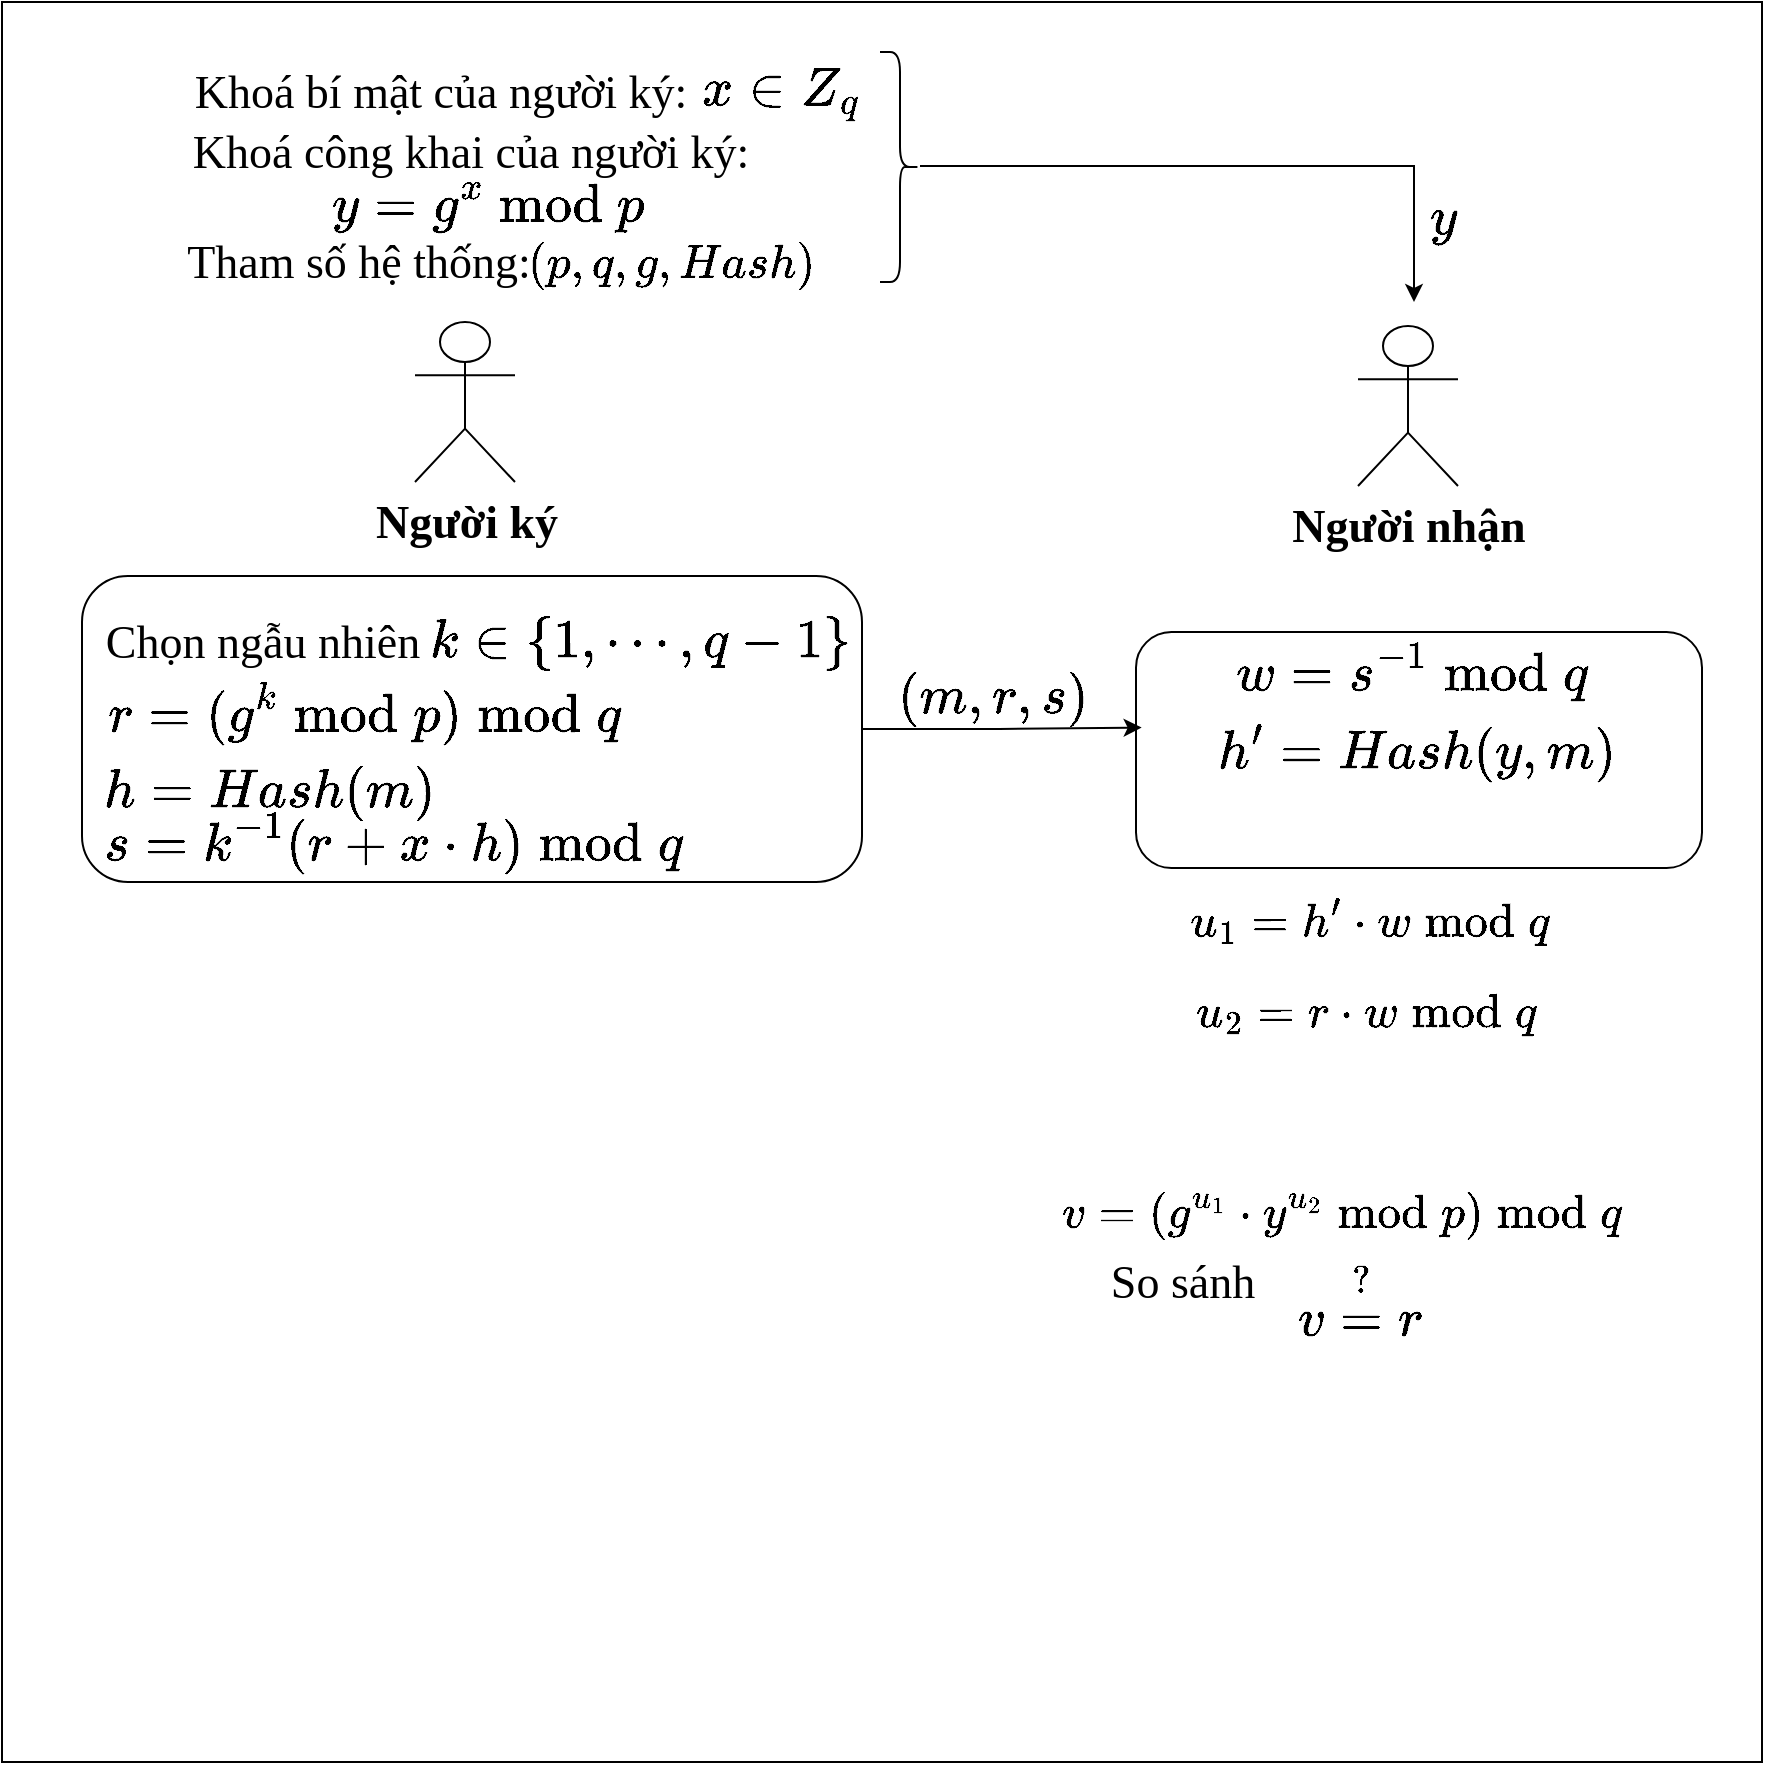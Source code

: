 <mxfile version="28.0.7">
  <diagram name="Page-1" id="qSMxM4YashP0dXg1EBgw">
    <mxGraphModel dx="2253" dy="832" grid="1" gridSize="10" guides="1" tooltips="1" connect="1" arrows="1" fold="1" page="1" pageScale="1" pageWidth="827" pageHeight="1169" math="1" shadow="0">
      <root>
        <mxCell id="0" />
        <mxCell id="1" parent="0" />
        <mxCell id="fhbaP9E7x-E9a4_xxzBg-1" value="" style="rounded=0;whiteSpace=wrap;html=1;" vertex="1" parent="1">
          <mxGeometry x="-140" y="150" width="880" height="880" as="geometry" />
        </mxCell>
        <mxCell id="fhbaP9E7x-E9a4_xxzBg-2" value="" style="rounded=1;whiteSpace=wrap;html=1;" vertex="1" parent="1">
          <mxGeometry x="427" y="465" width="283" height="118" as="geometry" />
        </mxCell>
        <mxCell id="fhbaP9E7x-E9a4_xxzBg-3" value="&lt;font style=&quot;font-size: 23px;&quot;&gt;$$w=s^{-1} \bmod q$$&lt;/font&gt;" style="text;html=1;align=center;verticalAlign=middle;resizable=0;points=[];autosize=1;strokeColor=none;fillColor=none;fontSize=14;" vertex="1" parent="1">
          <mxGeometry x="440" y="465" width="250" height="40" as="geometry" />
        </mxCell>
        <mxCell id="fhbaP9E7x-E9a4_xxzBg-4" value="&lt;font style=&quot;font-size: 23px;&quot;&gt;$$h&#39;=Hash(y, m)$$&lt;/font&gt;" style="text;html=1;align=center;verticalAlign=middle;resizable=0;points=[];autosize=1;strokeColor=none;fillColor=none;fontSize=14;" vertex="1" parent="1">
          <mxGeometry x="457" y="505" width="220" height="40" as="geometry" />
        </mxCell>
        <mxCell id="fhbaP9E7x-E9a4_xxzBg-5" value="&lt;b&gt;&lt;font face=&quot;Times New Roman&quot; style=&quot;font-size: 23px;&quot;&gt;Người ký&lt;/font&gt;&lt;/b&gt;" style="shape=umlActor;verticalLabelPosition=bottom;verticalAlign=top;html=1;outlineConnect=0;" vertex="1" parent="1">
          <mxGeometry x="66.5" y="310" width="50" height="80" as="geometry" />
        </mxCell>
        <mxCell id="fhbaP9E7x-E9a4_xxzBg-6" value="" style="rounded=1;whiteSpace=wrap;html=1;" vertex="1" parent="1">
          <mxGeometry x="-100" y="437" width="390" height="153" as="geometry" />
        </mxCell>
        <mxCell id="fhbaP9E7x-E9a4_xxzBg-7" value="&lt;b&gt;&lt;font face=&quot;Times New Roman&quot; style=&quot;font-size: 23px;&quot;&gt;Người nhận&lt;/font&gt;&lt;/b&gt;" style="shape=umlActor;verticalLabelPosition=bottom;verticalAlign=top;html=1;outlineConnect=0;" vertex="1" parent="1">
          <mxGeometry x="538" y="312" width="50" height="80" as="geometry" />
        </mxCell>
        <mxCell id="fhbaP9E7x-E9a4_xxzBg-8" value="&lt;span style=&quot;font-size: 23px; white-space: normal;&quot;&gt;&amp;nbsp;$$v\stackrel{?}{=} r$$&lt;/span&gt;&lt;br&gt;&lt;div&gt;&lt;span style=&quot;font-size: 23px; white-space: normal;&quot;&gt;&lt;br&gt;&lt;/span&gt;&lt;/div&gt;" style="text;html=1;align=center;verticalAlign=middle;resizable=0;points=[];autosize=1;strokeColor=none;fillColor=none;" vertex="1" parent="1">
          <mxGeometry x="414" y="780" width="250" height="70" as="geometry" />
        </mxCell>
        <mxCell id="fhbaP9E7x-E9a4_xxzBg-9" value="&lt;font face=&quot;Times New Roman&quot; style=&quot;font-size: 23px;&quot;&gt;So sánh&lt;/font&gt;" style="text;html=1;align=center;verticalAlign=middle;resizable=0;points=[];autosize=1;strokeColor=none;fillColor=none;" vertex="1" parent="1">
          <mxGeometry x="400" y="770" width="100" height="40" as="geometry" />
        </mxCell>
        <mxCell id="fhbaP9E7x-E9a4_xxzBg-10" style="edgeStyle=orthogonalEdgeStyle;rounded=0;orthogonalLoop=1;jettySize=auto;html=1;entryX=0.01;entryY=0.405;entryDx=0;entryDy=0;entryPerimeter=0;" edge="1" parent="1" source="fhbaP9E7x-E9a4_xxzBg-6" target="fhbaP9E7x-E9a4_xxzBg-2">
          <mxGeometry relative="1" as="geometry" />
        </mxCell>
        <mxCell id="fhbaP9E7x-E9a4_xxzBg-11" value="&lt;font style=&quot;font-size: 23px;&quot;&gt;$$(m, r, s)$$&lt;/font&gt;" style="text;html=1;align=center;verticalAlign=middle;resizable=0;points=[];autosize=1;strokeColor=none;fillColor=none;" vertex="1" parent="1">
          <mxGeometry x="280" y="478" width="150" height="40" as="geometry" />
        </mxCell>
        <mxCell id="fhbaP9E7x-E9a4_xxzBg-12" value="&lt;font style=&quot;font-size: 23px;&quot;&gt;$$x\in Z_q$$&lt;/font&gt;" style="text;html=1;align=center;verticalAlign=middle;resizable=0;points=[];autosize=1;strokeColor=none;fillColor=none;" vertex="1" parent="1">
          <mxGeometry x="169" y="175" width="160" height="40" as="geometry" />
        </mxCell>
        <mxCell id="fhbaP9E7x-E9a4_xxzBg-13" value="&lt;font face=&quot;Times New Roman&quot; style=&quot;font-size: 23px;&quot;&gt;Khoá bí mật của người ký:&lt;/font&gt;" style="text;html=1;align=center;verticalAlign=middle;resizable=0;points=[];autosize=1;strokeColor=none;fillColor=none;" vertex="1" parent="1">
          <mxGeometry x="-56.5" y="175" width="270" height="40" as="geometry" />
        </mxCell>
        <mxCell id="fhbaP9E7x-E9a4_xxzBg-14" value="&lt;font face=&quot;Times New Roman&quot; style=&quot;font-size: 23px;&quot;&gt;Khoá công khai của người ký:&lt;/font&gt;" style="text;html=1;align=center;verticalAlign=middle;resizable=0;points=[];autosize=1;strokeColor=none;fillColor=none;" vertex="1" parent="1">
          <mxGeometry x="-56.5" y="205" width="300" height="40" as="geometry" />
        </mxCell>
        <mxCell id="fhbaP9E7x-E9a4_xxzBg-15" value="&lt;font style=&quot;font-size: 23px;&quot;&gt;$$y=g^x \text{ mod } &amp;nbsp;p$$&lt;/font&gt;" style="text;html=1;align=center;verticalAlign=middle;resizable=0;points=[];autosize=1;strokeColor=none;fillColor=none;" vertex="1" parent="1">
          <mxGeometry x="-37" y="232" width="280" height="40" as="geometry" />
        </mxCell>
        <mxCell id="fhbaP9E7x-E9a4_xxzBg-16" value="&lt;span style=&quot;caret-color: rgb(0, 0, 0); color: rgb(0, 0, 0); font-family: Helvetica; font-size: 23px; font-style: normal; font-variant-caps: normal; font-weight: 400; letter-spacing: normal; text-align: center; text-indent: 0px; text-transform: none; white-space: nowrap; word-spacing: 0px; -webkit-text-stroke-width: 0px; background-color: rgb(236, 236, 236); text-decoration: none; float: none; display: inline !important;&quot;&gt;$$y$$&lt;/span&gt;" style="text;whiteSpace=wrap;html=1;" vertex="1" parent="1">
          <mxGeometry x="572" y="215" width="100" height="50" as="geometry" />
        </mxCell>
        <mxCell id="fhbaP9E7x-E9a4_xxzBg-17" value="" style="shape=curlyBracket;whiteSpace=wrap;html=1;rounded=1;flipH=1;labelPosition=right;verticalLabelPosition=middle;align=left;verticalAlign=middle;" vertex="1" parent="1">
          <mxGeometry x="299" y="175" width="20" height="115" as="geometry" />
        </mxCell>
        <mxCell id="fhbaP9E7x-E9a4_xxzBg-18" value="&lt;font style=&quot;font-size: 23px;&quot;&gt;$$r=(g^k \bmod p) \bmod q$$&lt;/font&gt;" style="text;html=1;align=center;verticalAlign=middle;resizable=0;points=[];autosize=1;strokeColor=none;fillColor=none;fontSize=14;" vertex="1" parent="1">
          <mxGeometry x="-124" y="485" width="330" height="40" as="geometry" />
        </mxCell>
        <mxCell id="fhbaP9E7x-E9a4_xxzBg-19" value="&lt;font style=&quot;font-size: 23px;&quot;&gt;$$h=Hash(m)$$&lt;/font&gt;" style="text;html=1;align=center;verticalAlign=middle;resizable=0;points=[];autosize=1;strokeColor=none;fillColor=none;fontSize=14;" vertex="1" parent="1">
          <mxGeometry x="-102" y="525" width="190" height="40" as="geometry" />
        </mxCell>
        <mxCell id="fhbaP9E7x-E9a4_xxzBg-20" value="&lt;font style=&quot;font-size: 23px;&quot;&gt;$$s=k^{-1}(r+x\cdot h) &amp;nbsp;\bmod q$$&lt;/font&gt;" style="text;html=1;align=center;verticalAlign=middle;resizable=0;points=[];autosize=1;strokeColor=none;fillColor=none;fontSize=14;" vertex="1" parent="1">
          <mxGeometry x="-130" y="550" width="370" height="40" as="geometry" />
        </mxCell>
        <mxCell id="fhbaP9E7x-E9a4_xxzBg-21" value="&lt;font style=&quot;font-size: 23px;&quot; face=&quot;Times New Roman&quot;&gt;Chọn ngẫu nhiên&lt;/font&gt;" style="text;html=1;align=center;verticalAlign=middle;resizable=0;points=[];autosize=1;strokeColor=none;fillColor=none;fontSize=14;" vertex="1" parent="1">
          <mxGeometry x="-100" y="450.0" width="180" height="40" as="geometry" />
        </mxCell>
        <mxCell id="fhbaP9E7x-E9a4_xxzBg-22" value="&lt;font style=&quot;font-size: 23px;&quot;&gt;$$k \in \{1,\cdots, q-1\}$$&lt;/font&gt;" style="text;html=1;align=center;verticalAlign=middle;resizable=0;points=[];autosize=1;strokeColor=none;fillColor=none;fontSize=14;" vertex="1" parent="1">
          <mxGeometry x="39" y="450.0" width="280" height="40" as="geometry" />
        </mxCell>
        <mxCell id="fhbaP9E7x-E9a4_xxzBg-23" value="&lt;span style=&quot;font-family: &amp;quot;Times New Roman&amp;quot;;&quot;&gt;&lt;font style=&quot;font-size: 23px;&quot;&gt;$$(p, q, g, Hash)$$&lt;/font&gt;&lt;/span&gt;" style="text;html=1;align=center;verticalAlign=middle;resizable=0;points=[];autosize=1;strokeColor=none;fillColor=none;fontSize=14;" vertex="1" parent="1">
          <mxGeometry x="94" y="260" width="200" height="40" as="geometry" />
        </mxCell>
        <mxCell id="fhbaP9E7x-E9a4_xxzBg-24" value="&lt;font style=&quot;font-size: 23px;&quot; face=&quot;Times New Roman&quot;&gt;Tham số hệ thống:&lt;/font&gt;" style="text;html=1;align=center;verticalAlign=middle;resizable=0;points=[];autosize=1;strokeColor=none;fillColor=none;fontSize=14;" vertex="1" parent="1">
          <mxGeometry x="-62" y="260" width="200" height="40" as="geometry" />
        </mxCell>
        <mxCell id="fhbaP9E7x-E9a4_xxzBg-25" style="edgeStyle=orthogonalEdgeStyle;rounded=0;orthogonalLoop=1;jettySize=auto;html=1;" edge="1" parent="1">
          <mxGeometry relative="1" as="geometry">
            <mxPoint x="566" y="300" as="targetPoint" />
            <mxPoint x="319" y="232" as="sourcePoint" />
            <Array as="points">
              <mxPoint x="423" y="232" />
              <mxPoint x="567" y="232" />
            </Array>
          </mxGeometry>
        </mxCell>
        <mxCell id="fhbaP9E7x-E9a4_xxzBg-27" value="&lt;font style=&quot;font-size: 23px;&quot; face=&quot;Times New Roman&quot;&gt;$$u_1=h&#39;\cdot w \bmod q$$&lt;/font&gt;" style="text;html=1;align=center;verticalAlign=middle;whiteSpace=wrap;rounded=0;" vertex="1" parent="1">
          <mxGeometry x="414" y="595" width="260" height="30" as="geometry" />
        </mxCell>
        <mxCell id="fhbaP9E7x-E9a4_xxzBg-28" value="&lt;font style=&quot;font-size: 23px;&quot; face=&quot;Times New Roman&quot;&gt;$$u_2=r\cdot w \bmod q$$&lt;/font&gt;" style="text;html=1;align=center;verticalAlign=middle;whiteSpace=wrap;rounded=0;" vertex="1" parent="1">
          <mxGeometry x="412" y="640" width="260" height="30" as="geometry" />
        </mxCell>
        <mxCell id="fhbaP9E7x-E9a4_xxzBg-29" value="&lt;font style=&quot;font-size: 23px;&quot; face=&quot;Times New Roman&quot;&gt;$$v=(g^{u_1}\cdot y^{u_2} \bmod p) \bmod q$$&lt;/font&gt;" style="text;html=1;align=center;verticalAlign=middle;whiteSpace=wrap;rounded=0;" vertex="1" parent="1">
          <mxGeometry x="400" y="740" width="260" height="30" as="geometry" />
        </mxCell>
      </root>
    </mxGraphModel>
  </diagram>
</mxfile>
